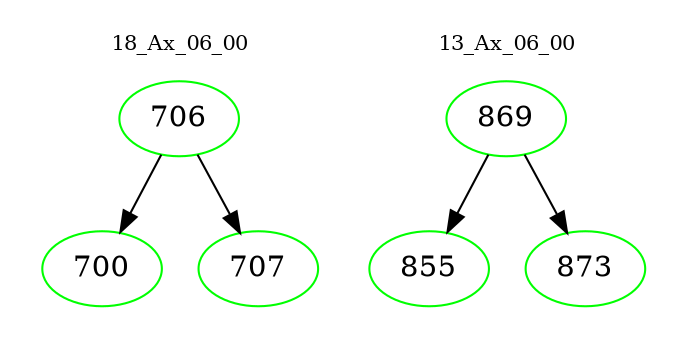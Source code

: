 digraph{
subgraph cluster_0 {
color = white
label = "18_Ax_06_00";
fontsize=10;
T0_706 [label="706", color="green"]
T0_706 -> T0_700 [color="black"]
T0_700 [label="700", color="green"]
T0_706 -> T0_707 [color="black"]
T0_707 [label="707", color="green"]
}
subgraph cluster_1 {
color = white
label = "13_Ax_06_00";
fontsize=10;
T1_869 [label="869", color="green"]
T1_869 -> T1_855 [color="black"]
T1_855 [label="855", color="green"]
T1_869 -> T1_873 [color="black"]
T1_873 [label="873", color="green"]
}
}
